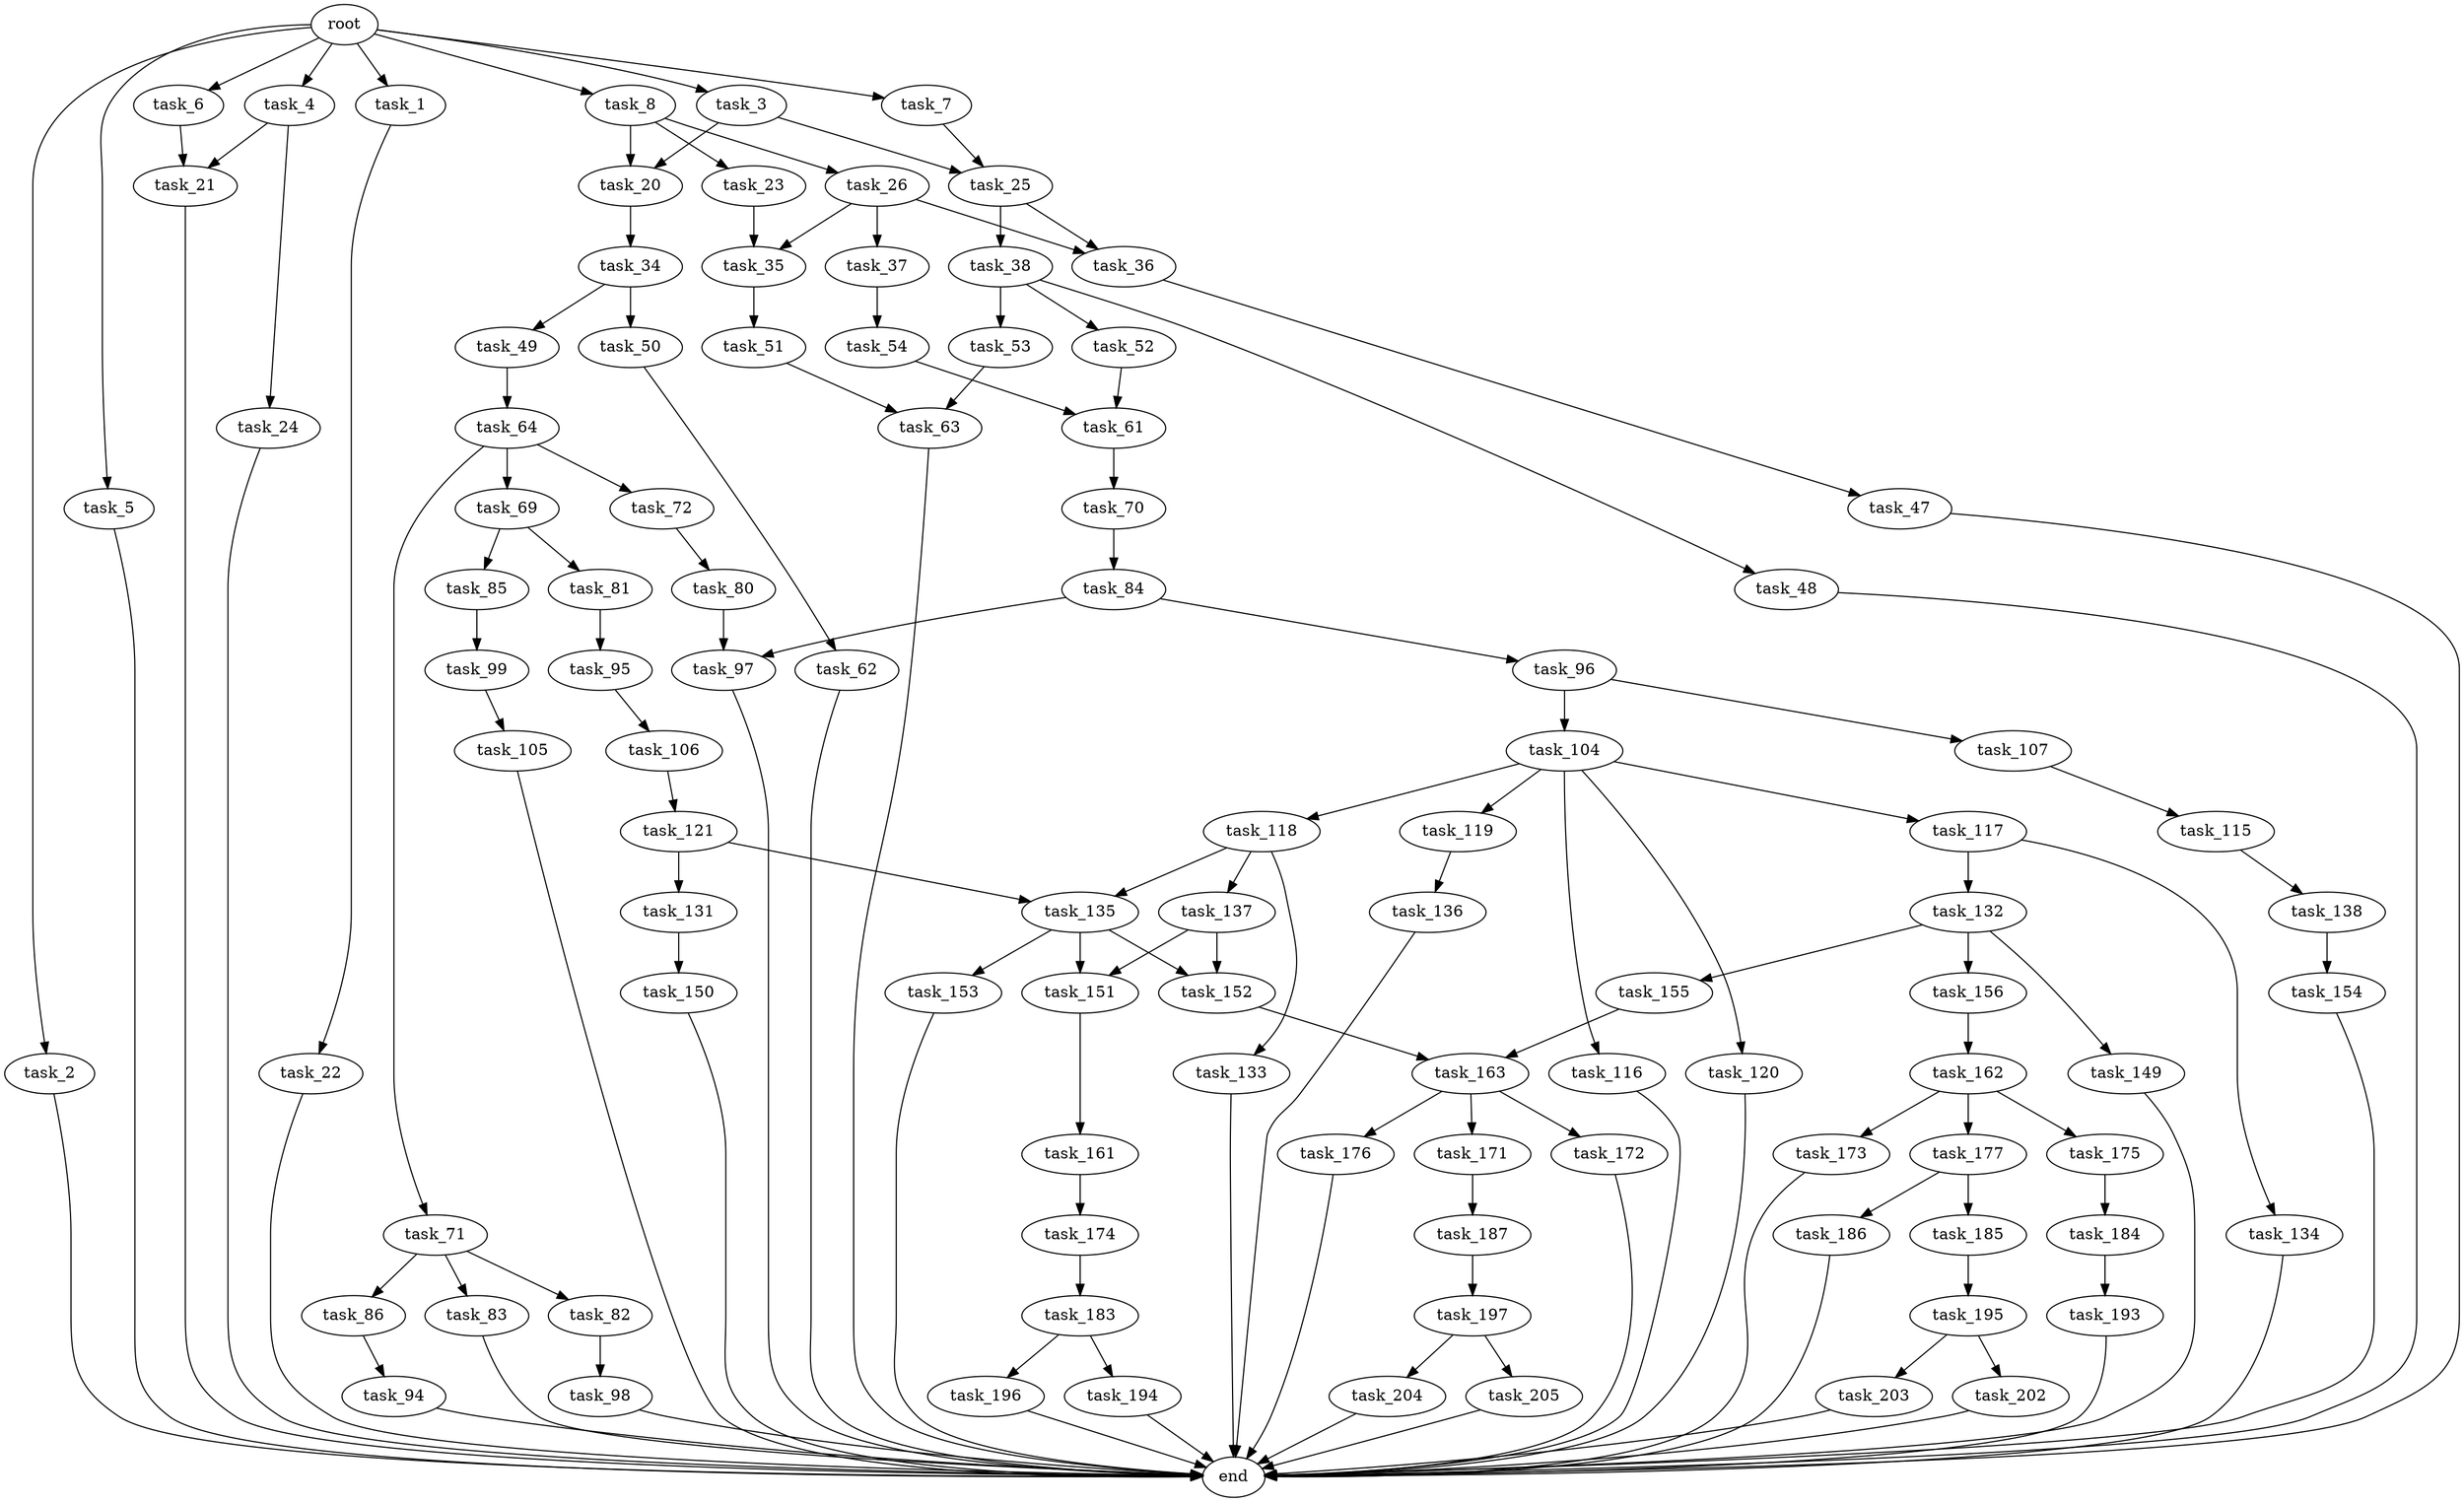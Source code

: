digraph G {
  root [size="0.000000"];
  task_1 [size="16133773462.000000"];
  task_2 [size="5191250928.000000"];
  task_3 [size="3570067975.000000"];
  task_4 [size="549755813888.000000"];
  task_5 [size="109315679081.000000"];
  task_6 [size="659518509927.000000"];
  task_7 [size="26420703206.000000"];
  task_8 [size="842026410162.000000"];
  task_20 [size="30641988936.000000"];
  task_21 [size="28991029248.000000"];
  task_22 [size="2512661609.000000"];
  task_23 [size="6179091782.000000"];
  task_24 [size="8589934592.000000"];
  task_25 [size="23004015930.000000"];
  task_26 [size="27536129512.000000"];
  task_34 [size="112612136731.000000"];
  task_35 [size="8642209091.000000"];
  task_36 [size="738336326037.000000"];
  task_37 [size="134217728000.000000"];
  task_38 [size="68719476736.000000"];
  task_47 [size="132676803226.000000"];
  task_48 [size="25007231688.000000"];
  task_49 [size="7859758719.000000"];
  task_50 [size="2497005137.000000"];
  task_51 [size="795421611711.000000"];
  task_52 [size="231928233984.000000"];
  task_53 [size="1796362976.000000"];
  task_54 [size="8875944765.000000"];
  task_61 [size="1858990120.000000"];
  task_62 [size="829567704801.000000"];
  task_63 [size="549755813888.000000"];
  task_64 [size="2264809064.000000"];
  task_69 [size="50872432395.000000"];
  task_70 [size="62947872227.000000"];
  task_71 [size="8161757253.000000"];
  task_72 [size="85199526755.000000"];
  task_80 [size="36935467023.000000"];
  task_81 [size="154281319588.000000"];
  task_82 [size="8107551608.000000"];
  task_83 [size="564717428583.000000"];
  task_84 [size="68719476736.000000"];
  task_85 [size="667069254161.000000"];
  task_86 [size="890813305289.000000"];
  task_94 [size="28991029248.000000"];
  task_95 [size="5507571473.000000"];
  task_96 [size="9672207274.000000"];
  task_97 [size="65375919242.000000"];
  task_98 [size="541470239646.000000"];
  task_99 [size="1544477247.000000"];
  task_104 [size="293866278863.000000"];
  task_105 [size="44480108296.000000"];
  task_106 [size="577254841553.000000"];
  task_107 [size="6381580222.000000"];
  task_115 [size="15372246675.000000"];
  task_116 [size="1073741824000.000000"];
  task_117 [size="28991029248.000000"];
  task_118 [size="4761510888.000000"];
  task_119 [size="2476791327.000000"];
  task_120 [size="1297825833.000000"];
  task_121 [size="38091572194.000000"];
  task_131 [size="32928424910.000000"];
  task_132 [size="368293445632.000000"];
  task_133 [size="28991029248.000000"];
  task_134 [size="14511582764.000000"];
  task_135 [size="368293445632.000000"];
  task_136 [size="1713343395.000000"];
  task_137 [size="11780919458.000000"];
  task_138 [size="28991029248.000000"];
  task_149 [size="298226442134.000000"];
  task_150 [size="18932536474.000000"];
  task_151 [size="276960984493.000000"];
  task_152 [size="495734733186.000000"];
  task_153 [size="1411995809.000000"];
  task_154 [size="866508246459.000000"];
  task_155 [size="368293445632.000000"];
  task_156 [size="782757789696.000000"];
  task_161 [size="6909166138.000000"];
  task_162 [size="134217728000.000000"];
  task_163 [size="4043067081.000000"];
  task_171 [size="46085343028.000000"];
  task_172 [size="574772221983.000000"];
  task_173 [size="68719476736.000000"];
  task_174 [size="28991029248.000000"];
  task_175 [size="231928233984.000000"];
  task_176 [size="3683790204.000000"];
  task_177 [size="782757789696.000000"];
  task_183 [size="42827331024.000000"];
  task_184 [size="144048556571.000000"];
  task_185 [size="9469098384.000000"];
  task_186 [size="1120397516915.000000"];
  task_187 [size="19580271361.000000"];
  task_193 [size="6087260285.000000"];
  task_194 [size="91498012627.000000"];
  task_195 [size="744027477180.000000"];
  task_196 [size="6969462132.000000"];
  task_197 [size="3342558439.000000"];
  task_202 [size="1981080328.000000"];
  task_203 [size="565859366754.000000"];
  task_204 [size="6944899110.000000"];
  task_205 [size="51288070443.000000"];
  end [size="0.000000"];

  root -> task_1 [size="1.000000"];
  root -> task_2 [size="1.000000"];
  root -> task_3 [size="1.000000"];
  root -> task_4 [size="1.000000"];
  root -> task_5 [size="1.000000"];
  root -> task_6 [size="1.000000"];
  root -> task_7 [size="1.000000"];
  root -> task_8 [size="1.000000"];
  task_1 -> task_22 [size="411041792.000000"];
  task_2 -> end [size="1.000000"];
  task_3 -> task_20 [size="209715200.000000"];
  task_3 -> task_25 [size="209715200.000000"];
  task_4 -> task_21 [size="536870912.000000"];
  task_4 -> task_24 [size="536870912.000000"];
  task_5 -> end [size="1.000000"];
  task_6 -> task_21 [size="536870912.000000"];
  task_7 -> task_25 [size="679477248.000000"];
  task_8 -> task_20 [size="679477248.000000"];
  task_8 -> task_23 [size="679477248.000000"];
  task_8 -> task_26 [size="679477248.000000"];
  task_20 -> task_34 [size="33554432.000000"];
  task_21 -> end [size="1.000000"];
  task_22 -> end [size="1.000000"];
  task_23 -> task_35 [size="33554432.000000"];
  task_24 -> end [size="1.000000"];
  task_25 -> task_36 [size="33554432.000000"];
  task_25 -> task_38 [size="33554432.000000"];
  task_26 -> task_35 [size="134217728.000000"];
  task_26 -> task_36 [size="134217728.000000"];
  task_26 -> task_37 [size="134217728.000000"];
  task_34 -> task_49 [size="134217728.000000"];
  task_34 -> task_50 [size="134217728.000000"];
  task_35 -> task_51 [size="209715200.000000"];
  task_36 -> task_47 [size="679477248.000000"];
  task_37 -> task_54 [size="209715200.000000"];
  task_38 -> task_48 [size="134217728.000000"];
  task_38 -> task_52 [size="134217728.000000"];
  task_38 -> task_53 [size="134217728.000000"];
  task_47 -> end [size="1.000000"];
  task_48 -> end [size="1.000000"];
  task_49 -> task_64 [size="411041792.000000"];
  task_50 -> task_62 [size="209715200.000000"];
  task_51 -> task_63 [size="536870912.000000"];
  task_52 -> task_61 [size="301989888.000000"];
  task_53 -> task_63 [size="33554432.000000"];
  task_54 -> task_61 [size="411041792.000000"];
  task_61 -> task_70 [size="134217728.000000"];
  task_62 -> end [size="1.000000"];
  task_63 -> end [size="1.000000"];
  task_64 -> task_69 [size="75497472.000000"];
  task_64 -> task_71 [size="75497472.000000"];
  task_64 -> task_72 [size="75497472.000000"];
  task_69 -> task_81 [size="838860800.000000"];
  task_69 -> task_85 [size="838860800.000000"];
  task_70 -> task_84 [size="134217728.000000"];
  task_71 -> task_82 [size="411041792.000000"];
  task_71 -> task_83 [size="411041792.000000"];
  task_71 -> task_86 [size="411041792.000000"];
  task_72 -> task_80 [size="301989888.000000"];
  task_80 -> task_97 [size="679477248.000000"];
  task_81 -> task_95 [size="209715200.000000"];
  task_82 -> task_98 [size="301989888.000000"];
  task_83 -> end [size="1.000000"];
  task_84 -> task_96 [size="134217728.000000"];
  task_84 -> task_97 [size="134217728.000000"];
  task_85 -> task_99 [size="536870912.000000"];
  task_86 -> task_94 [size="679477248.000000"];
  task_94 -> end [size="1.000000"];
  task_95 -> task_106 [size="301989888.000000"];
  task_96 -> task_104 [size="536870912.000000"];
  task_96 -> task_107 [size="536870912.000000"];
  task_97 -> end [size="1.000000"];
  task_98 -> end [size="1.000000"];
  task_99 -> task_105 [size="75497472.000000"];
  task_104 -> task_116 [size="838860800.000000"];
  task_104 -> task_117 [size="838860800.000000"];
  task_104 -> task_118 [size="838860800.000000"];
  task_104 -> task_119 [size="838860800.000000"];
  task_104 -> task_120 [size="838860800.000000"];
  task_105 -> end [size="1.000000"];
  task_106 -> task_121 [size="411041792.000000"];
  task_107 -> task_115 [size="134217728.000000"];
  task_115 -> task_138 [size="301989888.000000"];
  task_116 -> end [size="1.000000"];
  task_117 -> task_132 [size="75497472.000000"];
  task_117 -> task_134 [size="75497472.000000"];
  task_118 -> task_133 [size="134217728.000000"];
  task_118 -> task_135 [size="134217728.000000"];
  task_118 -> task_137 [size="134217728.000000"];
  task_119 -> task_136 [size="209715200.000000"];
  task_120 -> end [size="1.000000"];
  task_121 -> task_131 [size="838860800.000000"];
  task_121 -> task_135 [size="838860800.000000"];
  task_131 -> task_150 [size="838860800.000000"];
  task_132 -> task_149 [size="411041792.000000"];
  task_132 -> task_155 [size="411041792.000000"];
  task_132 -> task_156 [size="411041792.000000"];
  task_133 -> end [size="1.000000"];
  task_134 -> end [size="1.000000"];
  task_135 -> task_151 [size="411041792.000000"];
  task_135 -> task_152 [size="411041792.000000"];
  task_135 -> task_153 [size="411041792.000000"];
  task_136 -> end [size="1.000000"];
  task_137 -> task_151 [size="301989888.000000"];
  task_137 -> task_152 [size="301989888.000000"];
  task_138 -> task_154 [size="75497472.000000"];
  task_149 -> end [size="1.000000"];
  task_150 -> end [size="1.000000"];
  task_151 -> task_161 [size="301989888.000000"];
  task_152 -> task_163 [size="679477248.000000"];
  task_153 -> end [size="1.000000"];
  task_154 -> end [size="1.000000"];
  task_155 -> task_163 [size="411041792.000000"];
  task_156 -> task_162 [size="679477248.000000"];
  task_161 -> task_174 [size="134217728.000000"];
  task_162 -> task_173 [size="209715200.000000"];
  task_162 -> task_175 [size="209715200.000000"];
  task_162 -> task_177 [size="209715200.000000"];
  task_163 -> task_171 [size="75497472.000000"];
  task_163 -> task_172 [size="75497472.000000"];
  task_163 -> task_176 [size="75497472.000000"];
  task_171 -> task_187 [size="33554432.000000"];
  task_172 -> end [size="1.000000"];
  task_173 -> end [size="1.000000"];
  task_174 -> task_183 [size="75497472.000000"];
  task_175 -> task_184 [size="301989888.000000"];
  task_176 -> end [size="1.000000"];
  task_177 -> task_185 [size="679477248.000000"];
  task_177 -> task_186 [size="679477248.000000"];
  task_183 -> task_194 [size="838860800.000000"];
  task_183 -> task_196 [size="838860800.000000"];
  task_184 -> task_193 [size="134217728.000000"];
  task_185 -> task_195 [size="209715200.000000"];
  task_186 -> end [size="1.000000"];
  task_187 -> task_197 [size="33554432.000000"];
  task_193 -> end [size="1.000000"];
  task_194 -> end [size="1.000000"];
  task_195 -> task_202 [size="838860800.000000"];
  task_195 -> task_203 [size="838860800.000000"];
  task_196 -> end [size="1.000000"];
  task_197 -> task_204 [size="209715200.000000"];
  task_197 -> task_205 [size="209715200.000000"];
  task_202 -> end [size="1.000000"];
  task_203 -> end [size="1.000000"];
  task_204 -> end [size="1.000000"];
  task_205 -> end [size="1.000000"];
}

